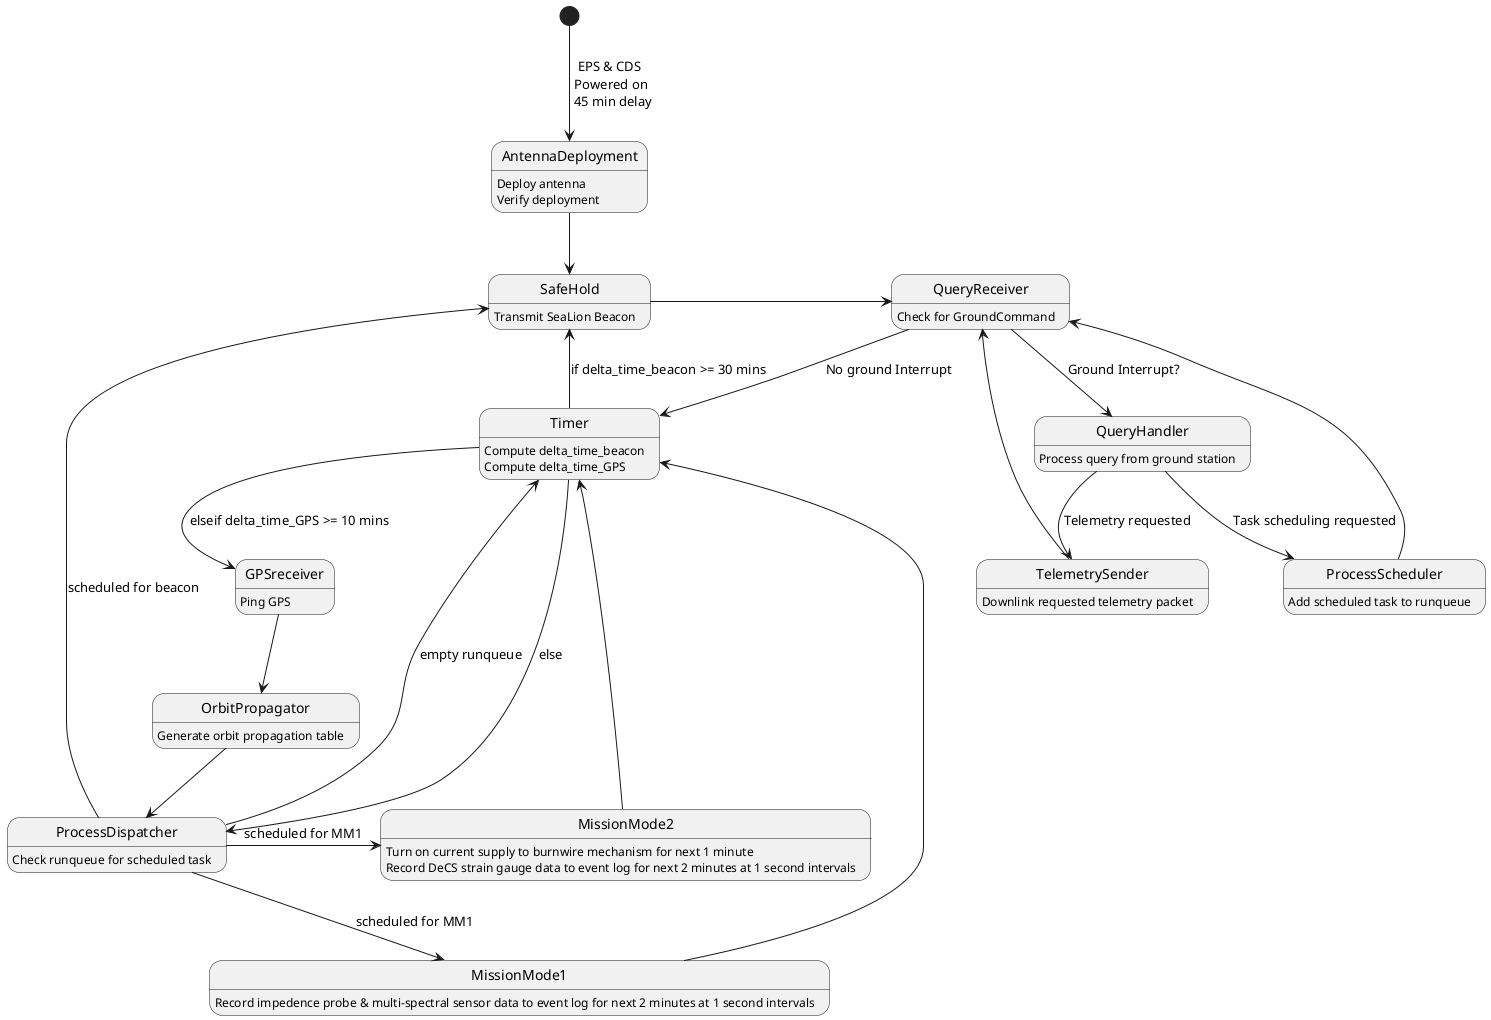 @startuml

state AntennaDeployment
      AntennaDeployment : Deploy antenna
      AntennaDeployment : Verify deployment
state SafeHold
      SafeHold : Transmit SeaLion Beacon
state QueryReceiver
      QueryReceiver : Check for GroundCommand
state TelemetrySender
      TelemetrySender : Downlink requested telemetry packet
state Timer
      Timer : Compute delta_time_beacon
      Timer : Compute delta_time_GPS
state MissionMode1
      MissionMode1 : Record impedence probe & multi-spectral sensor data to event log for next 2 minutes at 1 second intervals
state MissionMode2
      MissionMode2 : Turn on current supply to burnwire mechanism for next 1 minute
      MissionMode2 : Record DeCS strain gauge data to event log for next 2 minutes at 1 second intervals
state ProcessDispatcher
      ProcessDispatcher : Check runqueue for scheduled task
state OrbitPropagator
      OrbitPropagator : Generate orbit propagation table
state GPSreceiver
      GPSreceiver : Ping GPS
state QueryHandler
      QueryHandler : Process query from ground station
state ProcessScheduler
      ProcessScheduler : Add scheduled task to runqueue

[*] --> AntennaDeployment : EPS & CDS \n Powered on \n 45 min delay
AntennaDeployment --> SafeHold
SafeHold -> QueryReceiver
QueryReceiver --> QueryHandler : Ground Interrupt?
QueryReceiver -> Timer : No ground Interrupt
QueryHandler --> TelemetrySender : Telemetry requested
QueryHandler --> ProcessScheduler : Task scheduling requested
TelemetrySender --> QueryReceiver
ProcessScheduler --> QueryReceiver
MissionMode1 --> Timer
MissionMode2 --> Timer
GPSreceiver --> OrbitPropagator
OrbitPropagator --> ProcessDispatcher
Timer --> SafeHold : if delta_time_beacon >= 30 mins
Timer --> GPSreceiver : elseif delta_time_GPS >= 10 mins
Timer --> ProcessDispatcher : else
ProcessDispatcher --> SafeHold : scheduled for beacon
ProcessDispatcher --> MissionMode1 : scheduled for MM1
ProcessDispatcher -> MissionMode2 : scheduled for MM1
ProcessDispatcher --> Timer : empty runqueue
@enduml
